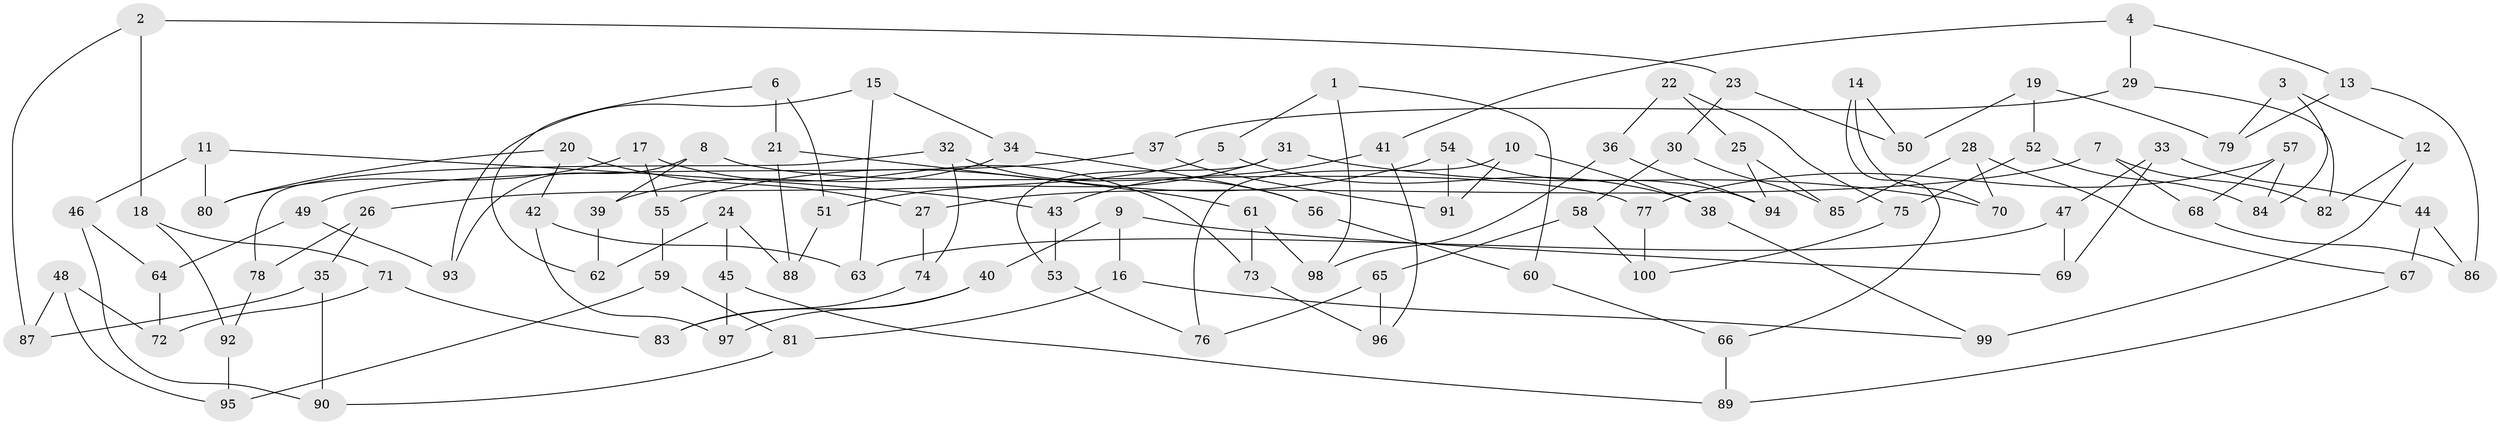 // Generated by graph-tools (version 1.1) at 2025/39/02/21/25 10:39:00]
// undirected, 100 vertices, 150 edges
graph export_dot {
graph [start="1"]
  node [color=gray90,style=filled];
  1;
  2;
  3;
  4;
  5;
  6;
  7;
  8;
  9;
  10;
  11;
  12;
  13;
  14;
  15;
  16;
  17;
  18;
  19;
  20;
  21;
  22;
  23;
  24;
  25;
  26;
  27;
  28;
  29;
  30;
  31;
  32;
  33;
  34;
  35;
  36;
  37;
  38;
  39;
  40;
  41;
  42;
  43;
  44;
  45;
  46;
  47;
  48;
  49;
  50;
  51;
  52;
  53;
  54;
  55;
  56;
  57;
  58;
  59;
  60;
  61;
  62;
  63;
  64;
  65;
  66;
  67;
  68;
  69;
  70;
  71;
  72;
  73;
  74;
  75;
  76;
  77;
  78;
  79;
  80;
  81;
  82;
  83;
  84;
  85;
  86;
  87;
  88;
  89;
  90;
  91;
  92;
  93;
  94;
  95;
  96;
  97;
  98;
  99;
  100;
  1 -- 60;
  1 -- 5;
  1 -- 98;
  2 -- 87;
  2 -- 18;
  2 -- 23;
  3 -- 84;
  3 -- 79;
  3 -- 12;
  4 -- 41;
  4 -- 29;
  4 -- 13;
  5 -- 38;
  5 -- 26;
  6 -- 62;
  6 -- 51;
  6 -- 21;
  7 -- 82;
  7 -- 27;
  7 -- 68;
  8 -- 39;
  8 -- 93;
  8 -- 77;
  9 -- 40;
  9 -- 16;
  9 -- 69;
  10 -- 38;
  10 -- 91;
  10 -- 76;
  11 -- 43;
  11 -- 46;
  11 -- 80;
  12 -- 99;
  12 -- 82;
  13 -- 79;
  13 -- 86;
  14 -- 70;
  14 -- 66;
  14 -- 50;
  15 -- 63;
  15 -- 34;
  15 -- 93;
  16 -- 99;
  16 -- 81;
  17 -- 73;
  17 -- 55;
  17 -- 80;
  18 -- 71;
  18 -- 92;
  19 -- 50;
  19 -- 79;
  19 -- 52;
  20 -- 27;
  20 -- 42;
  20 -- 80;
  21 -- 61;
  21 -- 88;
  22 -- 75;
  22 -- 36;
  22 -- 25;
  23 -- 50;
  23 -- 30;
  24 -- 62;
  24 -- 45;
  24 -- 88;
  25 -- 94;
  25 -- 85;
  26 -- 35;
  26 -- 78;
  27 -- 74;
  28 -- 70;
  28 -- 67;
  28 -- 85;
  29 -- 37;
  29 -- 82;
  30 -- 58;
  30 -- 85;
  31 -- 53;
  31 -- 51;
  31 -- 70;
  32 -- 56;
  32 -- 78;
  32 -- 74;
  33 -- 69;
  33 -- 47;
  33 -- 44;
  34 -- 39;
  34 -- 56;
  35 -- 87;
  35 -- 90;
  36 -- 94;
  36 -- 98;
  37 -- 91;
  37 -- 49;
  38 -- 99;
  39 -- 62;
  40 -- 83;
  40 -- 97;
  41 -- 43;
  41 -- 96;
  42 -- 97;
  42 -- 63;
  43 -- 53;
  44 -- 86;
  44 -- 67;
  45 -- 97;
  45 -- 89;
  46 -- 64;
  46 -- 90;
  47 -- 69;
  47 -- 63;
  48 -- 72;
  48 -- 87;
  48 -- 95;
  49 -- 64;
  49 -- 93;
  51 -- 88;
  52 -- 75;
  52 -- 84;
  53 -- 76;
  54 -- 94;
  54 -- 91;
  54 -- 55;
  55 -- 59;
  56 -- 60;
  57 -- 84;
  57 -- 68;
  57 -- 77;
  58 -- 100;
  58 -- 65;
  59 -- 95;
  59 -- 81;
  60 -- 66;
  61 -- 98;
  61 -- 73;
  64 -- 72;
  65 -- 96;
  65 -- 76;
  66 -- 89;
  67 -- 89;
  68 -- 86;
  71 -- 83;
  71 -- 72;
  73 -- 96;
  74 -- 83;
  75 -- 100;
  77 -- 100;
  78 -- 92;
  81 -- 90;
  92 -- 95;
}
